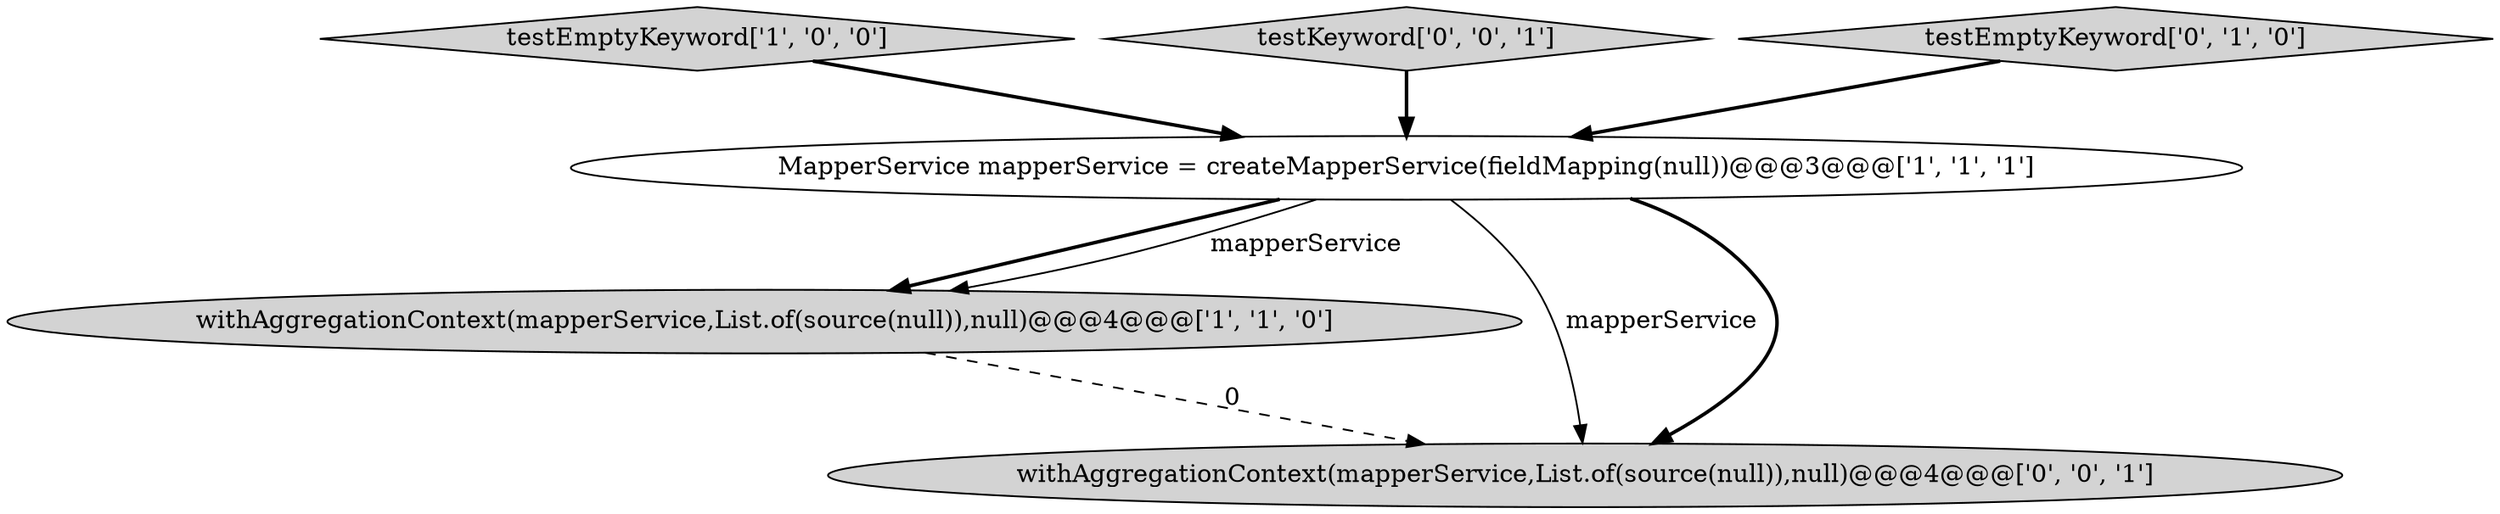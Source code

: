 digraph {
0 [style = filled, label = "withAggregationContext(mapperService,List.of(source(null)),null)@@@4@@@['1', '1', '0']", fillcolor = lightgray, shape = ellipse image = "AAA0AAABBB1BBB"];
2 [style = filled, label = "testEmptyKeyword['1', '0', '0']", fillcolor = lightgray, shape = diamond image = "AAA0AAABBB1BBB"];
5 [style = filled, label = "testKeyword['0', '0', '1']", fillcolor = lightgray, shape = diamond image = "AAA0AAABBB3BBB"];
1 [style = filled, label = "MapperService mapperService = createMapperService(fieldMapping(null))@@@3@@@['1', '1', '1']", fillcolor = white, shape = ellipse image = "AAA0AAABBB1BBB"];
4 [style = filled, label = "withAggregationContext(mapperService,List.of(source(null)),null)@@@4@@@['0', '0', '1']", fillcolor = lightgray, shape = ellipse image = "AAA0AAABBB3BBB"];
3 [style = filled, label = "testEmptyKeyword['0', '1', '0']", fillcolor = lightgray, shape = diamond image = "AAA0AAABBB2BBB"];
1->4 [style = solid, label="mapperService"];
0->4 [style = dashed, label="0"];
2->1 [style = bold, label=""];
3->1 [style = bold, label=""];
1->4 [style = bold, label=""];
1->0 [style = bold, label=""];
1->0 [style = solid, label="mapperService"];
5->1 [style = bold, label=""];
}
